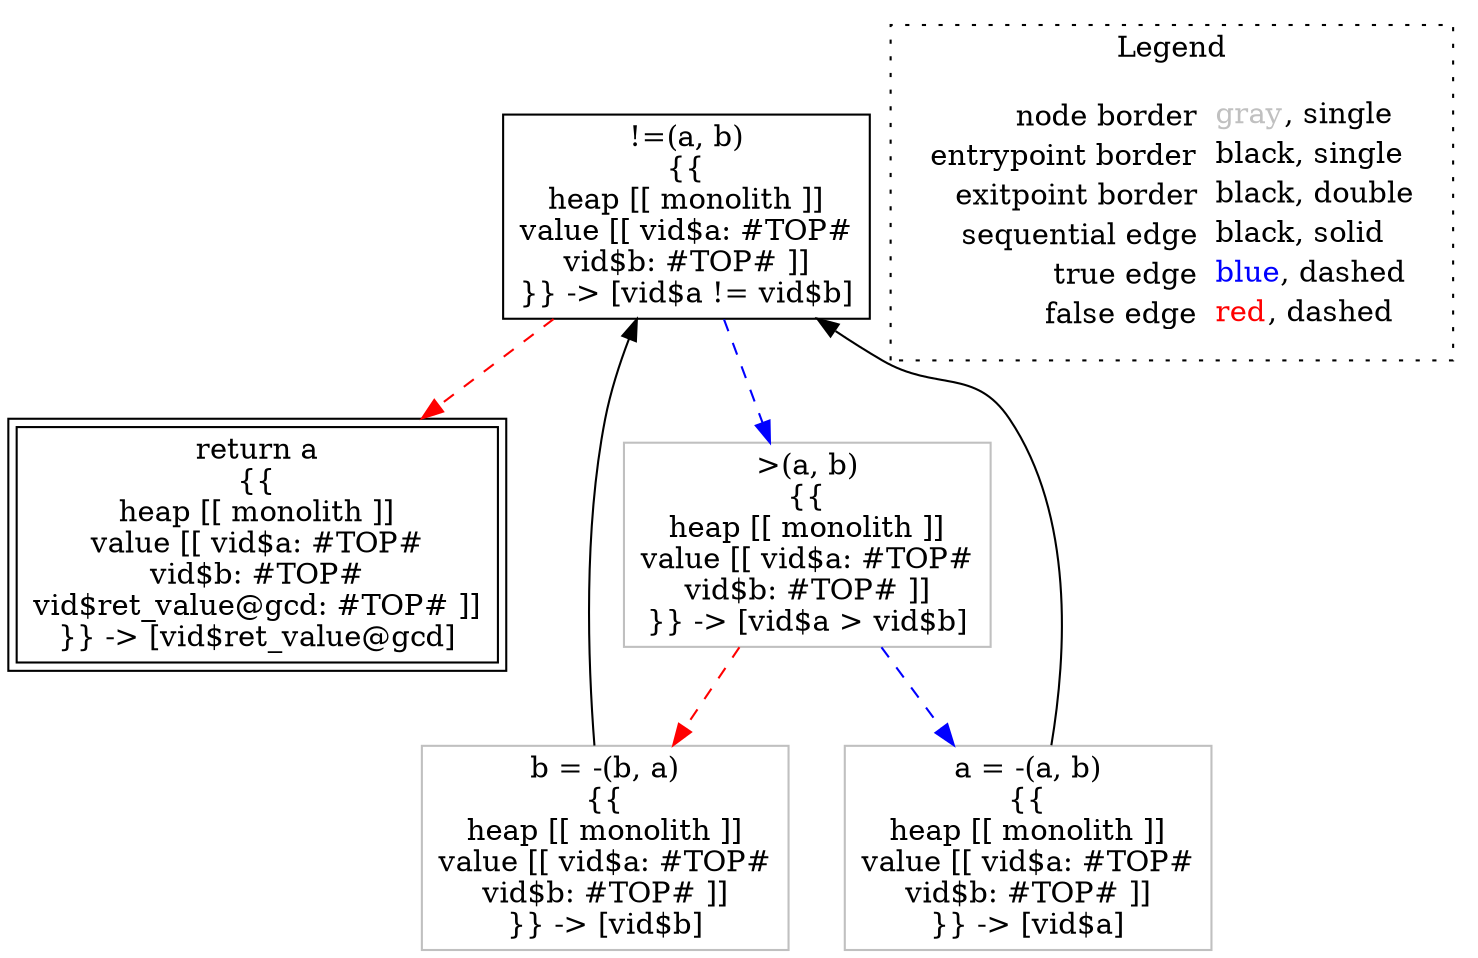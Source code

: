 digraph {
	"node0" [shape="rect",color="black",label=<!=(a, b)<BR/>{{<BR/>heap [[ monolith ]]<BR/>value [[ vid$a: #TOP#<BR/>vid$b: #TOP# ]]<BR/>}} -&gt; [vid$a != vid$b]>];
	"node1" [shape="rect",color="gray",label=<b = -(b, a)<BR/>{{<BR/>heap [[ monolith ]]<BR/>value [[ vid$a: #TOP#<BR/>vid$b: #TOP# ]]<BR/>}} -&gt; [vid$b]>];
	"node2" [shape="rect",color="black",peripheries="2",label=<return a<BR/>{{<BR/>heap [[ monolith ]]<BR/>value [[ vid$a: #TOP#<BR/>vid$b: #TOP#<BR/>vid$ret_value@gcd: #TOP# ]]<BR/>}} -&gt; [vid$ret_value@gcd]>];
	"node3" [shape="rect",color="gray",label=<a = -(a, b)<BR/>{{<BR/>heap [[ monolith ]]<BR/>value [[ vid$a: #TOP#<BR/>vid$b: #TOP# ]]<BR/>}} -&gt; [vid$a]>];
	"node4" [shape="rect",color="gray",label=<&gt;(a, b)<BR/>{{<BR/>heap [[ monolith ]]<BR/>value [[ vid$a: #TOP#<BR/>vid$b: #TOP# ]]<BR/>}} -&gt; [vid$a &gt; vid$b]>];
	"node1" -> "node0" [color="black"];
	"node3" -> "node0" [color="black"];
	"node0" -> "node2" [color="red",style="dashed"];
	"node0" -> "node4" [color="blue",style="dashed"];
	"node4" -> "node1" [color="red",style="dashed"];
	"node4" -> "node3" [color="blue",style="dashed"];
subgraph cluster_legend {
	label="Legend";
	style=dotted;
	node [shape=plaintext];
	"legend" [label=<<table border="0" cellpadding="2" cellspacing="0" cellborder="0"><tr><td align="right">node border&nbsp;</td><td align="left"><font color="gray">gray</font>, single</td></tr><tr><td align="right">entrypoint border&nbsp;</td><td align="left"><font color="black">black</font>, single</td></tr><tr><td align="right">exitpoint border&nbsp;</td><td align="left"><font color="black">black</font>, double</td></tr><tr><td align="right">sequential edge&nbsp;</td><td align="left"><font color="black">black</font>, solid</td></tr><tr><td align="right">true edge&nbsp;</td><td align="left"><font color="blue">blue</font>, dashed</td></tr><tr><td align="right">false edge&nbsp;</td><td align="left"><font color="red">red</font>, dashed</td></tr></table>>];
}

}
